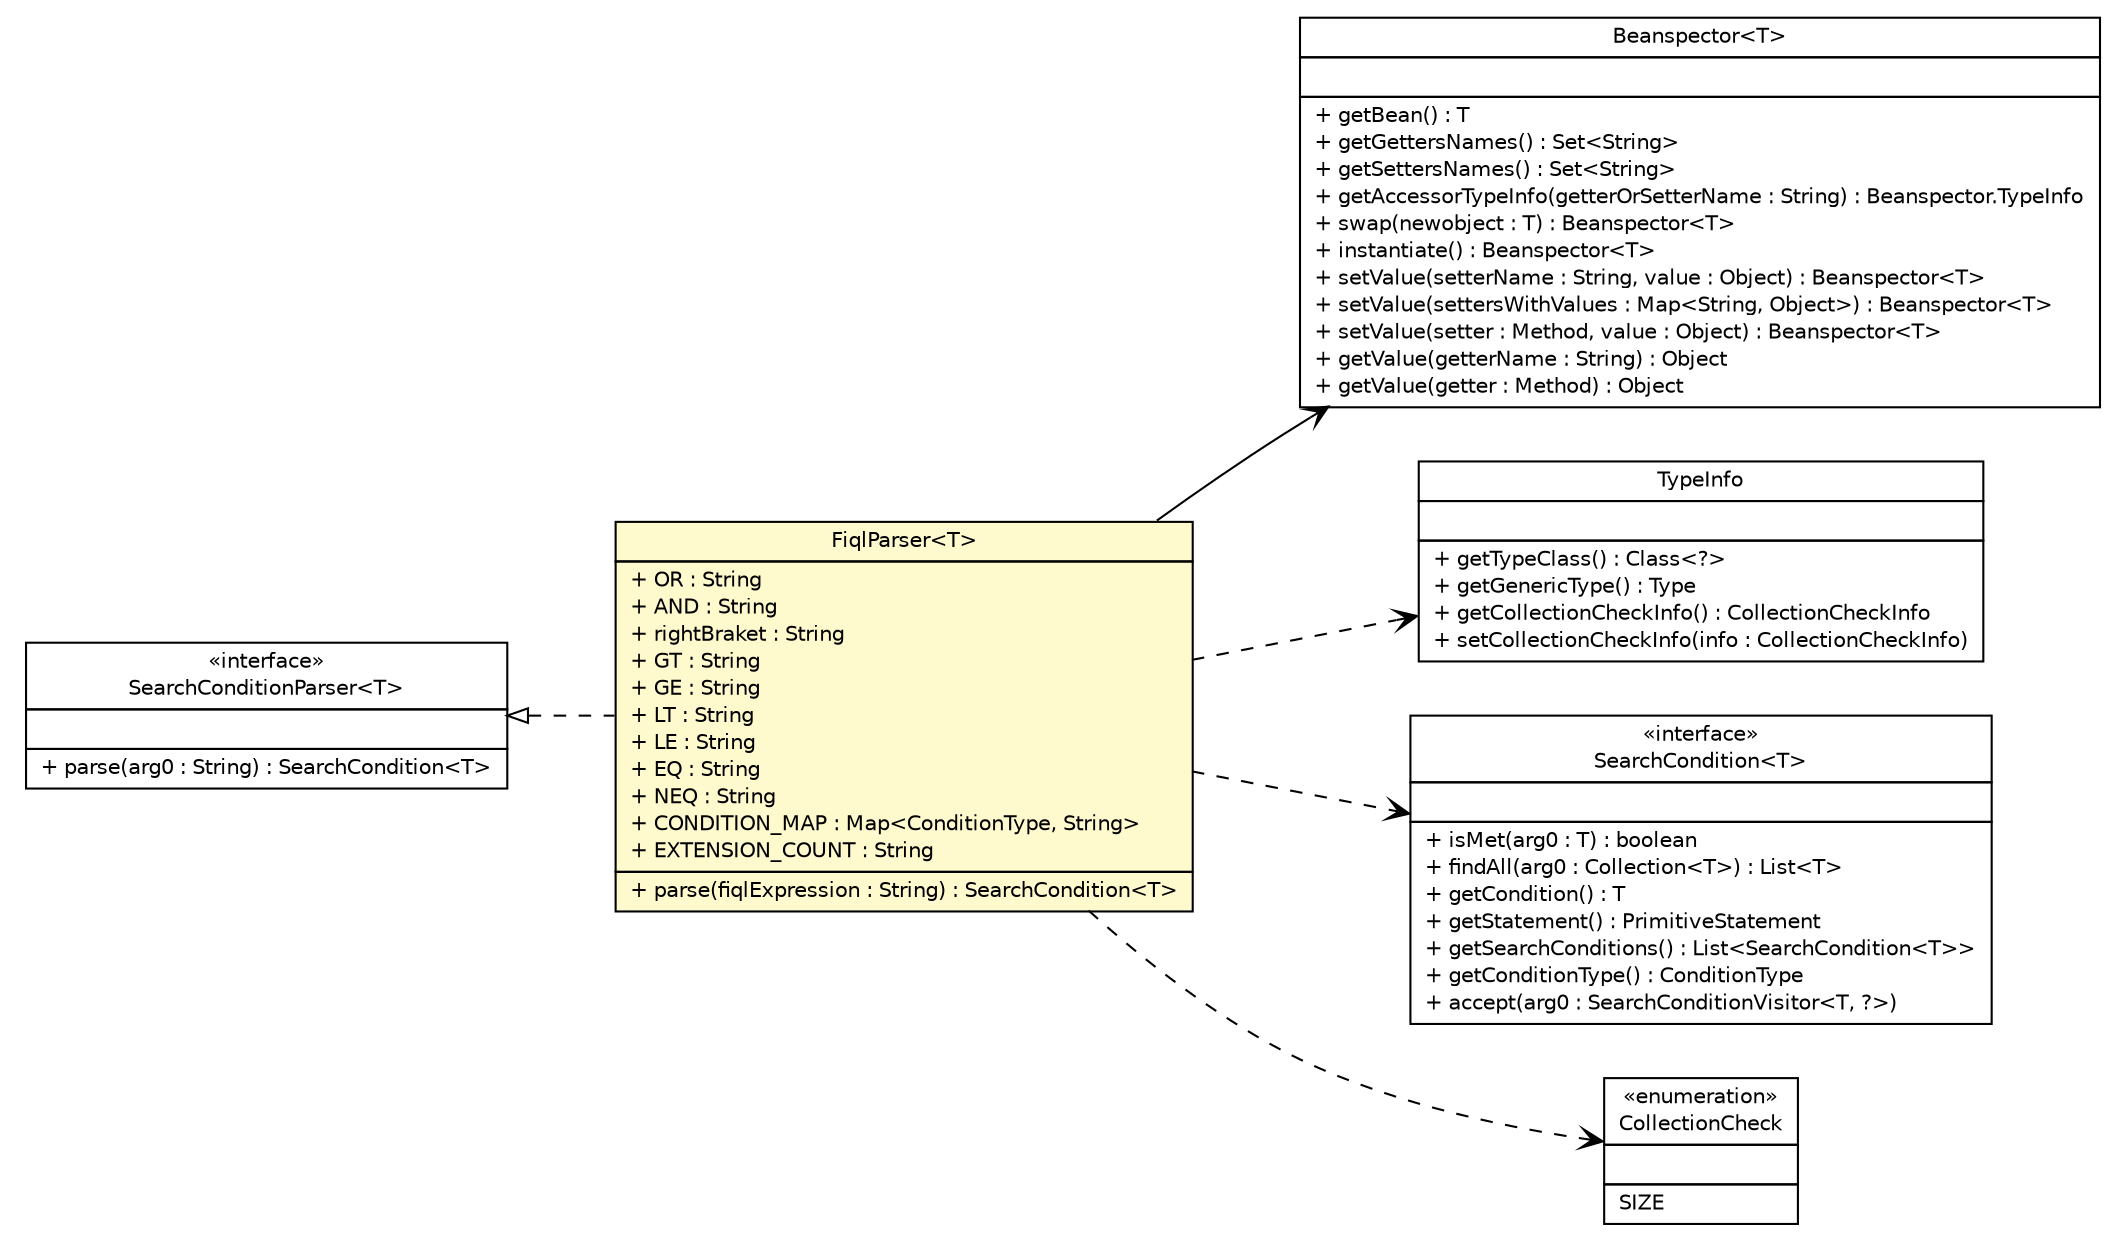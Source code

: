 #!/usr/local/bin/dot
#
# Class diagram 
# Generated by UMLGraph version 5.1 (http://www.umlgraph.org/)
#

digraph G {
	edge [fontname="Helvetica",fontsize=10,labelfontname="Helvetica",labelfontsize=10];
	node [fontname="Helvetica",fontsize=10,shape=plaintext];
	nodesep=0.25;
	ranksep=0.5;
	rankdir=LR;
	// org.apache.cxf.jaxrs.ext.search.Beanspector<T>
	c74380 [label=<<table title="org.apache.cxf.jaxrs.ext.search.Beanspector" border="0" cellborder="1" cellspacing="0" cellpadding="2" port="p" href="../Beanspector.html">
		<tr><td><table border="0" cellspacing="0" cellpadding="1">
<tr><td align="center" balign="center"> Beanspector&lt;T&gt; </td></tr>
		</table></td></tr>
		<tr><td><table border="0" cellspacing="0" cellpadding="1">
<tr><td align="left" balign="left">  </td></tr>
		</table></td></tr>
		<tr><td><table border="0" cellspacing="0" cellpadding="1">
<tr><td align="left" balign="left"> + getBean() : T </td></tr>
<tr><td align="left" balign="left"> + getGettersNames() : Set&lt;String&gt; </td></tr>
<tr><td align="left" balign="left"> + getSettersNames() : Set&lt;String&gt; </td></tr>
<tr><td align="left" balign="left"> + getAccessorTypeInfo(getterOrSetterName : String) : Beanspector.TypeInfo </td></tr>
<tr><td align="left" balign="left"> + swap(newobject : T) : Beanspector&lt;T&gt; </td></tr>
<tr><td align="left" balign="left"> + instantiate() : Beanspector&lt;T&gt; </td></tr>
<tr><td align="left" balign="left"> + setValue(setterName : String, value : Object) : Beanspector&lt;T&gt; </td></tr>
<tr><td align="left" balign="left"> + setValue(settersWithValues : Map&lt;String, Object&gt;) : Beanspector&lt;T&gt; </td></tr>
<tr><td align="left" balign="left"> + setValue(setter : Method, value : Object) : Beanspector&lt;T&gt; </td></tr>
<tr><td align="left" balign="left"> + getValue(getterName : String) : Object </td></tr>
<tr><td align="left" balign="left"> + getValue(getter : Method) : Object </td></tr>
		</table></td></tr>
		</table>>, fontname="Helvetica", fontcolor="black", fontsize=10.0];
	// org.apache.cxf.jaxrs.ext.search.Beanspector.TypeInfo
	c74381 [label=<<table title="org.apache.cxf.jaxrs.ext.search.Beanspector.TypeInfo" border="0" cellborder="1" cellspacing="0" cellpadding="2" port="p" href="../Beanspector.TypeInfo.html">
		<tr><td><table border="0" cellspacing="0" cellpadding="1">
<tr><td align="center" balign="center"> TypeInfo </td></tr>
		</table></td></tr>
		<tr><td><table border="0" cellspacing="0" cellpadding="1">
<tr><td align="left" balign="left">  </td></tr>
		</table></td></tr>
		<tr><td><table border="0" cellspacing="0" cellpadding="1">
<tr><td align="left" balign="left"> + getTypeClass() : Class&lt;?&gt; </td></tr>
<tr><td align="left" balign="left"> + getGenericType() : Type </td></tr>
<tr><td align="left" balign="left"> + getCollectionCheckInfo() : CollectionCheckInfo </td></tr>
<tr><td align="left" balign="left"> + setCollectionCheckInfo(info : CollectionCheckInfo) </td></tr>
		</table></td></tr>
		</table>>, fontname="Helvetica", fontcolor="black", fontsize=10.0];
	// org.apache.cxf.jaxrs.ext.search.fiql.FiqlParser<T>
	c74384 [label=<<table title="org.apache.cxf.jaxrs.ext.search.fiql.FiqlParser" border="0" cellborder="1" cellspacing="0" cellpadding="2" port="p" bgcolor="lemonChiffon" href="./FiqlParser.html">
		<tr><td><table border="0" cellspacing="0" cellpadding="1">
<tr><td align="center" balign="center"> FiqlParser&lt;T&gt; </td></tr>
		</table></td></tr>
		<tr><td><table border="0" cellspacing="0" cellpadding="1">
<tr><td align="left" balign="left"> + OR : String </td></tr>
<tr><td align="left" balign="left"> + AND : String </td></tr>
<tr><td align="left" balign="left"> + rightBraket : String </td></tr>
<tr><td align="left" balign="left"> + GT : String </td></tr>
<tr><td align="left" balign="left"> + GE : String </td></tr>
<tr><td align="left" balign="left"> + LT : String </td></tr>
<tr><td align="left" balign="left"> + LE : String </td></tr>
<tr><td align="left" balign="left"> + EQ : String </td></tr>
<tr><td align="left" balign="left"> + NEQ : String </td></tr>
<tr><td align="left" balign="left"> + CONDITION_MAP : Map&lt;ConditionType, String&gt; </td></tr>
<tr><td align="left" balign="left"> + EXTENSION_COUNT : String </td></tr>
		</table></td></tr>
		<tr><td><table border="0" cellspacing="0" cellpadding="1">
<tr><td align="left" balign="left"> + parse(fiqlExpression : String) : SearchCondition&lt;T&gt; </td></tr>
		</table></td></tr>
		</table>>, fontname="Helvetica", fontcolor="black", fontsize=10.0];
	//org.apache.cxf.jaxrs.ext.search.fiql.FiqlParser<T> implements org.apache.cxf.jaxrs.ext.search.SearchConditionParser<T>
	c74386:p -> c74384:p [dir=back,arrowtail=empty,style=dashed];
	// org.apache.cxf.jaxrs.ext.search.fiql.FiqlParser<T> NAVASSOC org.apache.cxf.jaxrs.ext.search.Beanspector<T>
	c74384:p -> c74380:p [taillabel="", label="", headlabel="", fontname="Helvetica", fontcolor="black", fontsize=10.0, color="black", arrowhead=open];
	// org.apache.cxf.jaxrs.ext.search.fiql.FiqlParser<T> DEPEND org.apache.cxf.jaxrs.ext.search.Beanspector.TypeInfo
	c74384:p -> c74381:p [taillabel="", label="", headlabel="", fontname="Helvetica", fontcolor="black", fontsize=10.0, color="black", arrowhead=open, style=dashed];
	// org.apache.cxf.jaxrs.ext.search.fiql.FiqlParser<T> DEPEND org.apache.cxf.jaxrs.ext.search.SearchCondition<T>
	c74384:p -> c74387:p [taillabel="", label="", headlabel="", fontname="Helvetica", fontcolor="black", fontsize=10.0, color="black", arrowhead=open, style=dashed];
	// org.apache.cxf.jaxrs.ext.search.fiql.FiqlParser<T> DEPEND org.apache.cxf.jaxrs.ext.search.collections.CollectionCheck
	c74384:p -> c74388:p [taillabel="", label="", headlabel="", fontname="Helvetica", fontcolor="black", fontsize=10.0, color="black", arrowhead=open, style=dashed];
	// org.apache.cxf.jaxrs.ext.search.SearchCondition<T>
	c74387 [label=<<table title="org.apache.cxf.jaxrs.ext.search.SearchCondition" border="0" cellborder="1" cellspacing="0" cellpadding="2" port="p" href="http://java.sun.com/j2se/1.4.2/docs/api/org/apache/cxf/jaxrs/ext/search/SearchCondition.html">
		<tr><td><table border="0" cellspacing="0" cellpadding="1">
<tr><td align="center" balign="center"> &#171;interface&#187; </td></tr>
<tr><td align="center" balign="center"> SearchCondition&lt;T&gt; </td></tr>
		</table></td></tr>
		<tr><td><table border="0" cellspacing="0" cellpadding="1">
<tr><td align="left" balign="left">  </td></tr>
		</table></td></tr>
		<tr><td><table border="0" cellspacing="0" cellpadding="1">
<tr><td align="left" balign="left"> + isMet(arg0 : T) : boolean </td></tr>
<tr><td align="left" balign="left"> + findAll(arg0 : Collection&lt;T&gt;) : List&lt;T&gt; </td></tr>
<tr><td align="left" balign="left"> + getCondition() : T </td></tr>
<tr><td align="left" balign="left"> + getStatement() : PrimitiveStatement </td></tr>
<tr><td align="left" balign="left"> + getSearchConditions() : List&lt;SearchCondition&lt;T&gt;&gt; </td></tr>
<tr><td align="left" balign="left"> + getConditionType() : ConditionType </td></tr>
<tr><td align="left" balign="left"> + accept(arg0 : SearchConditionVisitor&lt;T, ?&gt;) </td></tr>
		</table></td></tr>
		</table>>, fontname="Helvetica", fontcolor="black", fontsize=10.0];
	// org.apache.cxf.jaxrs.ext.search.collections.CollectionCheck
	c74388 [label=<<table title="org.apache.cxf.jaxrs.ext.search.collections.CollectionCheck" border="0" cellborder="1" cellspacing="0" cellpadding="2" port="p" href="http://java.sun.com/j2se/1.4.2/docs/api/org/apache/cxf/jaxrs/ext/search/collections/CollectionCheck.html">
		<tr><td><table border="0" cellspacing="0" cellpadding="1">
<tr><td align="center" balign="center"> &#171;enumeration&#187; </td></tr>
<tr><td align="center" balign="center"> CollectionCheck </td></tr>
		</table></td></tr>
		<tr><td><table border="0" cellspacing="0" cellpadding="1">
<tr><td align="left" balign="left">  </td></tr>
		</table></td></tr>
		<tr><td><table border="0" cellspacing="0" cellpadding="1">
<tr><td align="left" balign="left"> SIZE </td></tr>
		</table></td></tr>
		</table>>, fontname="Helvetica", fontcolor="black", fontsize=10.0];
	// org.apache.cxf.jaxrs.ext.search.SearchConditionParser<T>
	c74386 [label=<<table title="org.apache.cxf.jaxrs.ext.search.SearchConditionParser" border="0" cellborder="1" cellspacing="0" cellpadding="2" port="p" href="http://java.sun.com/j2se/1.4.2/docs/api/org/apache/cxf/jaxrs/ext/search/SearchConditionParser.html">
		<tr><td><table border="0" cellspacing="0" cellpadding="1">
<tr><td align="center" balign="center"> &#171;interface&#187; </td></tr>
<tr><td align="center" balign="center"> SearchConditionParser&lt;T&gt; </td></tr>
		</table></td></tr>
		<tr><td><table border="0" cellspacing="0" cellpadding="1">
<tr><td align="left" balign="left">  </td></tr>
		</table></td></tr>
		<tr><td><table border="0" cellspacing="0" cellpadding="1">
<tr><td align="left" balign="left"> + parse(arg0 : String) : SearchCondition&lt;T&gt; </td></tr>
		</table></td></tr>
		</table>>, fontname="Helvetica", fontcolor="black", fontsize=10.0];
}

